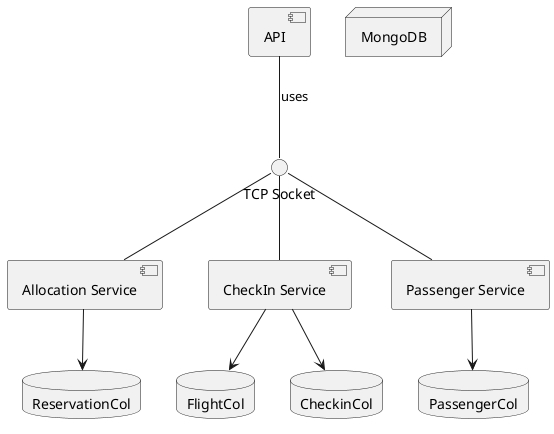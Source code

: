 @startuml

() "TCP Socket" as Socket

[API] -- Socket : uses
Socket -- [Allocation Service]
Socket -- [CheckIn Service]
Socket -- [Passenger Service]
[CheckIn Service] --> FlightCol
[CheckIn Service] --> CheckinCol
[Passenger Service] --> PassengerCol
[Allocation Service] --> ReservationCol

node "MongoDB" {
  database "Flights Collection" as FlightCol {
  }
  database "CheckIns Collection" as CheckinCol {
  }
  database "Passengers Collection" as PassengerCol {
  }
  database "Reservations Collection" as ReservationCol {
  }
}

@enduml
